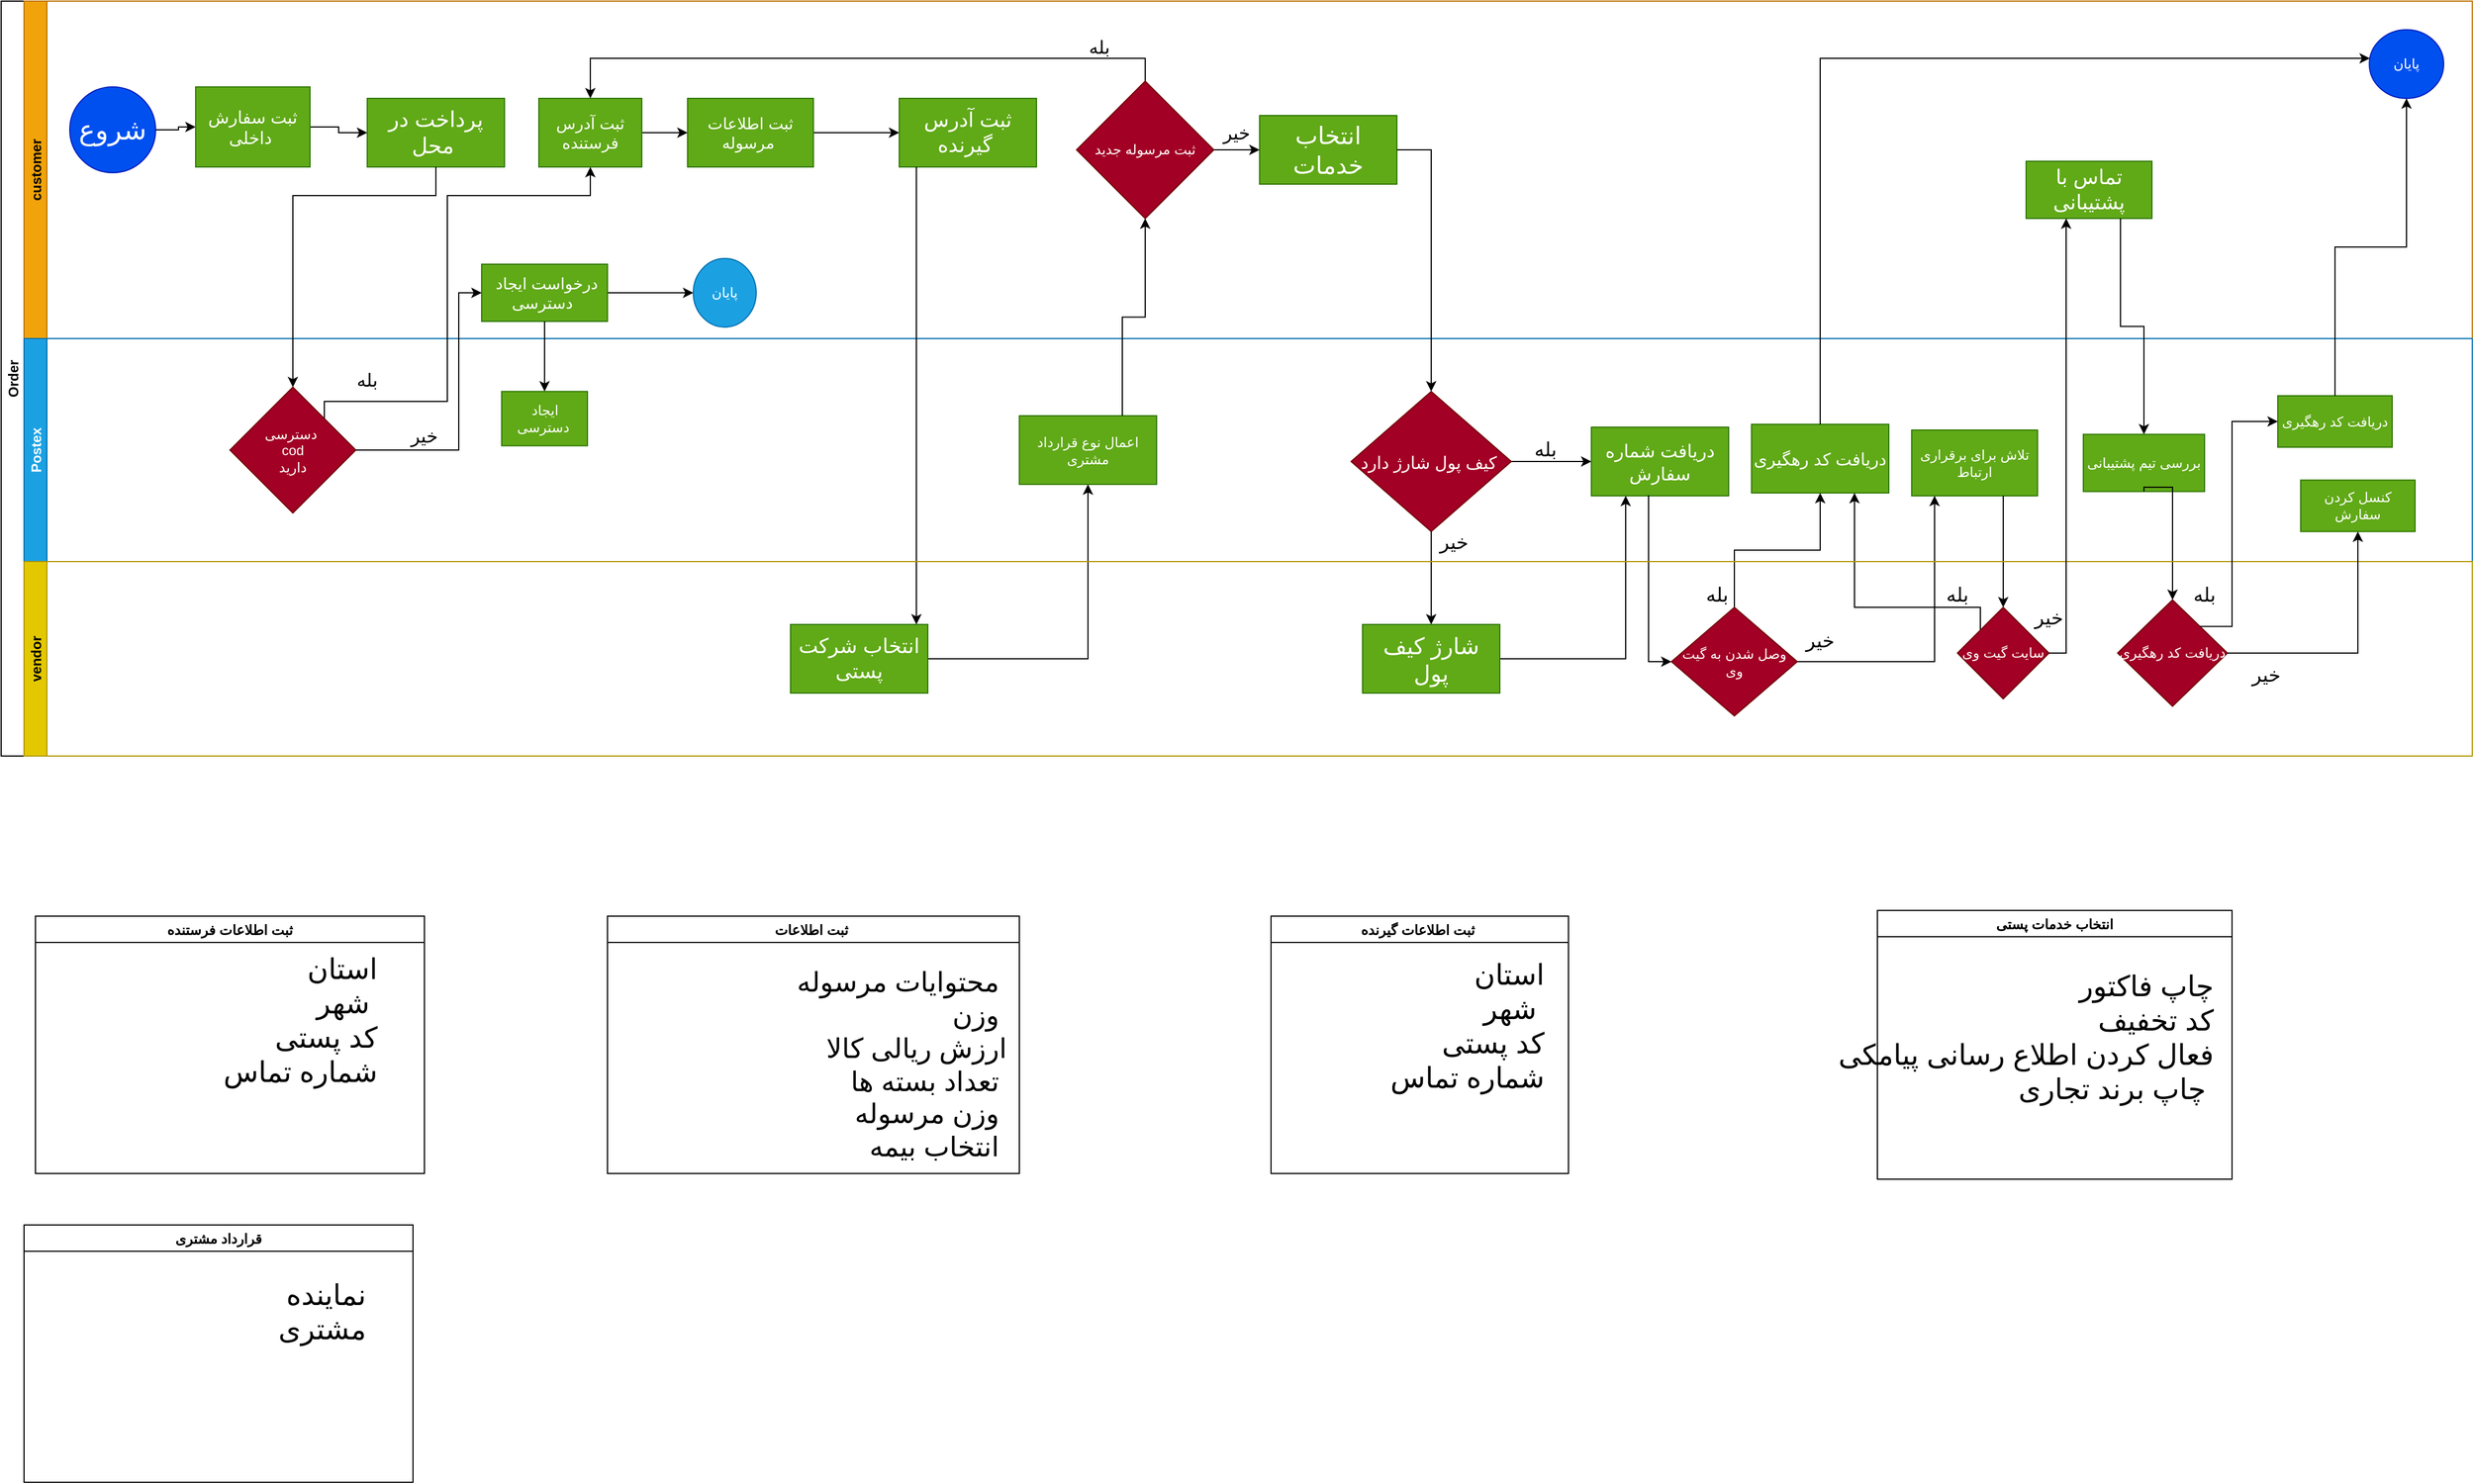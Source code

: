 <mxfile>
    <diagram id="CxXoy3ew8gUjza3bv-u6" name="Page-1">
        <mxGraphModel dx="1199" dy="468" grid="0" gridSize="10" guides="1" tooltips="1" connect="1" arrows="1" fold="1" page="1" pageScale="1" pageWidth="2336" pageHeight="1654" math="0" shadow="0">
            <root>
                <mxCell id="0"/>
                <mxCell id="1" parent="0"/>
                <mxCell id="2" value="Order" style="swimlane;childLayout=stackLayout;resizeParent=1;resizeParentMax=0;horizontal=0;startSize=20;horizontalStack=0;strokeColor=#000000;" parent="1" vertex="1">
                    <mxGeometry x="100" y="220" width="2160" height="660" as="geometry"/>
                </mxCell>
                <mxCell id="3" value="customer" style="swimlane;startSize=20;horizontal=0;fillColor=#f0a30a;fontColor=#000000;strokeColor=#BD7000;" parent="2" vertex="1">
                    <mxGeometry x="20" width="2140" height="295" as="geometry">
                        <mxRectangle x="20" width="1860" height="20" as="alternateBounds"/>
                    </mxGeometry>
                </mxCell>
                <mxCell id="4" value="" style="edgeStyle=orthogonalEdgeStyle;rounded=0;orthogonalLoop=1;jettySize=auto;html=1;" parent="3" source="5" target="7" edge="1">
                    <mxGeometry relative="1" as="geometry"/>
                </mxCell>
                <mxCell id="5" value="&lt;font style=&quot;font-size: 24px&quot;&gt;شروع&lt;/font&gt;" style="ellipse;whiteSpace=wrap;html=1;aspect=fixed;fillColor=#0050ef;strokeColor=#001DBC;fontColor=#ffffff;" parent="3" vertex="1">
                    <mxGeometry x="40" y="75" width="75" height="75" as="geometry"/>
                </mxCell>
                <mxCell id="6" value="" style="edgeStyle=orthogonalEdgeStyle;rounded=0;orthogonalLoop=1;jettySize=auto;html=1;" parent="3" source="7" target="8" edge="1">
                    <mxGeometry relative="1" as="geometry"/>
                </mxCell>
                <mxCell id="7" value="&lt;font style=&quot;font-size: 15px&quot;&gt;ثبت سفارش داخلی&amp;nbsp;&lt;/font&gt;" style="whiteSpace=wrap;html=1;fillColor=#60a917;strokeColor=#2D7600;fontColor=#ffffff;" parent="3" vertex="1">
                    <mxGeometry x="150" y="75" width="100" height="70" as="geometry"/>
                </mxCell>
                <mxCell id="8" value="&lt;font style=&quot;font-size: 19px&quot;&gt;پرداخت در محل&amp;nbsp;&lt;/font&gt;" style="whiteSpace=wrap;html=1;fillColor=#60a917;strokeColor=#2D7600;fontColor=#ffffff;" parent="3" vertex="1">
                    <mxGeometry x="300" y="85" width="120" height="60" as="geometry"/>
                </mxCell>
                <mxCell id="9" value="" style="edgeStyle=orthogonalEdgeStyle;rounded=0;orthogonalLoop=1;jettySize=auto;html=1;" parent="3" source="10" target="12" edge="1">
                    <mxGeometry relative="1" as="geometry"/>
                </mxCell>
                <mxCell id="10" value="&lt;font style=&quot;font-size: 14px&quot;&gt;ثبت آدرس فرستنده&lt;/font&gt;" style="whiteSpace=wrap;html=1;fillColor=#60a917;strokeColor=#2D7600;fontColor=#ffffff;" parent="3" vertex="1">
                    <mxGeometry x="450" y="85" width="90" height="60" as="geometry"/>
                </mxCell>
                <mxCell id="11" value="" style="edgeStyle=orthogonalEdgeStyle;rounded=0;orthogonalLoop=1;jettySize=auto;html=1;" parent="3" source="12" target="13" edge="1">
                    <mxGeometry relative="1" as="geometry"/>
                </mxCell>
                <mxCell id="12" value="&lt;font style=&quot;font-size: 14px&quot;&gt;ثبت اطلاعات مرسوله&amp;nbsp;&lt;/font&gt;" style="whiteSpace=wrap;html=1;fillColor=#60a917;strokeColor=#2D7600;fontColor=#ffffff;" parent="3" vertex="1">
                    <mxGeometry x="580" y="85" width="110" height="60" as="geometry"/>
                </mxCell>
                <mxCell id="13" value="&lt;font style=&quot;font-size: 18px&quot;&gt;ثبت آدرس گیرنده&amp;nbsp;&lt;/font&gt;" style="whiteSpace=wrap;html=1;fillColor=#60a917;strokeColor=#2D7600;fontColor=#ffffff;" parent="3" vertex="1">
                    <mxGeometry x="765" y="85" width="120" height="60" as="geometry"/>
                </mxCell>
                <mxCell id="14" value="&lt;font style=&quot;font-size: 21px&quot;&gt;انتخاب خدمات&lt;/font&gt;" style="rounded=0;whiteSpace=wrap;html=1;fillColor=#60a917;strokeColor=#2D7600;fontColor=#ffffff;" parent="3" vertex="1">
                    <mxGeometry x="1080" y="100" width="120" height="60" as="geometry"/>
                </mxCell>
                <mxCell id="108" value="" style="edgeStyle=none;html=1;" edge="1" parent="3" source="24" target="107">
                    <mxGeometry relative="1" as="geometry"/>
                </mxCell>
                <mxCell id="24" value="&lt;font style=&quot;font-size: 14px&quot;&gt;&amp;nbsp;درخواست ایجاد دسترسی&amp;nbsp;&lt;/font&gt;" style="whiteSpace=wrap;html=1;fontColor=#ffffff;strokeColor=#2D7600;fillColor=#60a917;" parent="3" vertex="1">
                    <mxGeometry x="400" y="230" width="110" height="50" as="geometry"/>
                </mxCell>
                <mxCell id="64" style="edgeStyle=orthogonalEdgeStyle;rounded=0;orthogonalLoop=1;jettySize=auto;html=1;exitX=1;exitY=0.5;exitDx=0;exitDy=0;" parent="3" source="16" target="14" edge="1">
                    <mxGeometry relative="1" as="geometry"/>
                </mxCell>
                <mxCell id="65" style="edgeStyle=orthogonalEdgeStyle;rounded=0;orthogonalLoop=1;jettySize=auto;html=1;exitX=0.5;exitY=0;exitDx=0;exitDy=0;entryX=0.5;entryY=0;entryDx=0;entryDy=0;" parent="3" source="16" target="10" edge="1">
                    <mxGeometry relative="1" as="geometry"/>
                </mxCell>
                <mxCell id="16" value="ثبت مرسوله جدید" style="rhombus;whiteSpace=wrap;html=1;fillColor=#a20025;strokeColor=#6F0000;fontColor=#ffffff;" parent="3" vertex="1">
                    <mxGeometry x="920" y="70" width="120" height="120" as="geometry"/>
                </mxCell>
                <mxCell id="70" value="&lt;font color=&quot;#000000&quot; style=&quot;font-size: 16px&quot;&gt;خیر&lt;/font&gt;" style="text;html=1;strokeColor=none;fillColor=none;align=center;verticalAlign=middle;whiteSpace=wrap;rounded=0;" parent="3" vertex="1">
                    <mxGeometry x="1040" y="105" width="40" height="20" as="geometry"/>
                </mxCell>
                <mxCell id="72" value="&lt;font color=&quot;#000000&quot; style=&quot;font-size: 16px&quot;&gt;بله&lt;/font&gt;" style="text;html=1;strokeColor=none;fillColor=none;align=center;verticalAlign=middle;whiteSpace=wrap;rounded=0;" parent="3" vertex="1">
                    <mxGeometry x="920" y="30" width="40" height="20" as="geometry"/>
                </mxCell>
                <mxCell id="19" value="پایان" style="ellipse;whiteSpace=wrap;html=1;rounded=0;fillColor=#0050ef;strokeColor=#001DBC;fontColor=#ffffff;" parent="3" vertex="1">
                    <mxGeometry x="2050" y="25" width="65" height="60" as="geometry"/>
                </mxCell>
                <mxCell id="81" value="&lt;font style=&quot;font-size: 18px&quot;&gt;تماس با پشتیبانی&lt;/font&gt;" style="rounded=0;whiteSpace=wrap;html=1;fillColor=#60a917;strokeColor=#2D7600;fontColor=#ffffff;" parent="3" vertex="1">
                    <mxGeometry x="1750" y="140" width="110" height="50" as="geometry"/>
                </mxCell>
                <mxCell id="107" value="پایان" style="ellipse;whiteSpace=wrap;html=1;fillColor=#1ba1e2;strokeColor=#006EAF;fontColor=#ffffff;" vertex="1" parent="3">
                    <mxGeometry x="585" y="225" width="55" height="60" as="geometry"/>
                </mxCell>
                <mxCell id="15" value="Postex" style="swimlane;startSize=20;horizontal=0;fillColor=#1ba1e2;fontColor=#ffffff;strokeColor=#006EAF;" parent="2" vertex="1">
                    <mxGeometry x="20" y="295" width="2140" height="195" as="geometry"/>
                </mxCell>
                <mxCell id="18" value="&lt;font style=&quot;font-size: 15px&quot;&gt;دریافت کد رهگیری&lt;/font&gt;" style="whiteSpace=wrap;html=1;rounded=0;fillColor=#60a917;strokeColor=#2D7600;fontColor=#ffffff;" parent="15" vertex="1">
                    <mxGeometry x="1510" y="75" width="120" height="60" as="geometry"/>
                </mxCell>
                <mxCell id="21" value="کنسل کردن سفارش" style="rounded=0;whiteSpace=wrap;html=1;fillColor=#60a917;strokeColor=#2D7600;fontColor=#ffffff;" parent="15" vertex="1">
                    <mxGeometry x="1990" y="123.75" width="100" height="45" as="geometry"/>
                </mxCell>
                <mxCell id="23" value="دسترسی&amp;nbsp;&lt;br&gt;cod&lt;br&gt;دارید" style="rhombus;whiteSpace=wrap;html=1;fontColor=#ffffff;strokeColor=#6F0000;fillColor=#a20025;" parent="15" vertex="1">
                    <mxGeometry x="180" y="42.5" width="110" height="110" as="geometry"/>
                </mxCell>
                <mxCell id="25" style="edgeStyle=orthogonalEdgeStyle;rounded=0;orthogonalLoop=1;jettySize=auto;html=1;exitX=1;exitY=0.5;exitDx=0;exitDy=0;entryX=0;entryY=0.5;entryDx=0;entryDy=0;" parent="15" source="26" target="27" edge="1">
                    <mxGeometry relative="1" as="geometry"/>
                </mxCell>
                <mxCell id="26" value="&lt;font style=&quot;font-size: 15px&quot;&gt;کیف پول شارژ دارد&amp;nbsp;&lt;/font&gt;" style="rhombus;whiteSpace=wrap;html=1;fillColor=#a20025;strokeColor=#6F0000;fontColor=#ffffff;" parent="15" vertex="1">
                    <mxGeometry x="1160" y="46.25" width="140" height="122.5" as="geometry"/>
                </mxCell>
                <mxCell id="27" value="&lt;font style=&quot;font-size: 16px&quot;&gt;دریافت شماره سفارش&lt;/font&gt;" style="whiteSpace=wrap;html=1;rounded=0;fillColor=#60a917;strokeColor=#2D7600;fontColor=#ffffff;" parent="15" vertex="1">
                    <mxGeometry x="1370" y="77.5" width="120" height="60" as="geometry"/>
                </mxCell>
                <mxCell id="58" value="&lt;font style=&quot;font-size: 16px&quot; color=&quot;#000000&quot;&gt;بله&lt;/font&gt;" style="text;html=1;strokeColor=none;fillColor=none;align=center;verticalAlign=middle;whiteSpace=wrap;rounded=0;" parent="15" vertex="1">
                    <mxGeometry x="280" y="26.25" width="40" height="20" as="geometry"/>
                </mxCell>
                <mxCell id="60" value="&lt;font style=&quot;font-size: 16px&quot; color=&quot;#000000&quot;&gt;خیر&lt;/font&gt;" style="text;html=1;strokeColor=none;fillColor=none;align=center;verticalAlign=middle;whiteSpace=wrap;rounded=0;" parent="15" vertex="1">
                    <mxGeometry x="330" y="75" width="40" height="20" as="geometry"/>
                </mxCell>
                <mxCell id="61" value="ایجاد دسترسی&amp;nbsp;" style="whiteSpace=wrap;html=1;fontColor=#ffffff;strokeColor=#2D7600;fillColor=#60a917;" parent="15" vertex="1">
                    <mxGeometry x="417.5" y="46.25" width="75" height="47.5" as="geometry"/>
                </mxCell>
                <mxCell id="67" value="اعمال نوع قرارداد مشتری" style="rounded=0;whiteSpace=wrap;html=1;fillColor=#60a917;strokeColor=#2D7600;fontColor=#ffffff;" parent="15" vertex="1">
                    <mxGeometry x="870" y="67.5" width="120" height="60" as="geometry"/>
                </mxCell>
                <mxCell id="73" value="&lt;font style=&quot;font-size: 17px&quot; color=&quot;#000000&quot;&gt;بله&lt;/font&gt;" style="text;html=1;strokeColor=none;fillColor=none;align=center;verticalAlign=middle;whiteSpace=wrap;rounded=0;" parent="15" vertex="1">
                    <mxGeometry x="1310" y="87.5" width="40" height="20" as="geometry"/>
                </mxCell>
                <mxCell id="75" value="&lt;font style=&quot;font-size: 17px&quot; color=&quot;#000000&quot;&gt;خیر&lt;/font&gt;" style="text;html=1;strokeColor=none;fillColor=none;align=center;verticalAlign=middle;whiteSpace=wrap;rounded=0;" parent="15" vertex="1">
                    <mxGeometry x="1230" y="168.75" width="40" height="20" as="geometry"/>
                </mxCell>
                <mxCell id="33" value="تلاش برای برقراری ارتباط" style="whiteSpace=wrap;html=1;rounded=0;fillColor=#60a917;strokeColor=#2D7600;fontColor=#ffffff;" parent="15" vertex="1">
                    <mxGeometry x="1650" y="80" width="110" height="57.5" as="geometry"/>
                </mxCell>
                <mxCell id="86" value="بررسی تیم پشتیبانی" style="rounded=0;whiteSpace=wrap;html=1;fillColor=#60a917;strokeColor=#2D7600;fontColor=#ffffff;" parent="15" vertex="1">
                    <mxGeometry x="1800" y="83.75" width="106" height="50" as="geometry"/>
                </mxCell>
                <mxCell id="98" value="دریافت کد رهگیری" style="rounded=0;whiteSpace=wrap;html=1;fillColor=#60a917;strokeColor=#2D7600;fontColor=#ffffff;" parent="15" vertex="1">
                    <mxGeometry x="1970" y="50" width="100" height="45" as="geometry"/>
                </mxCell>
                <mxCell id="36" value="" style="edgeStyle=orthogonalEdgeStyle;rounded=0;orthogonalLoop=1;jettySize=auto;html=1;" parent="2" source="13" target="29" edge="1">
                    <mxGeometry relative="1" as="geometry">
                        <Array as="points">
                            <mxPoint x="800" y="440"/>
                            <mxPoint x="800" y="440"/>
                        </Array>
                    </mxGeometry>
                </mxCell>
                <mxCell id="40" value="" style="edgeStyle=orthogonalEdgeStyle;rounded=0;orthogonalLoop=1;jettySize=auto;html=1;" parent="2" source="31" target="18" edge="1">
                    <mxGeometry relative="1" as="geometry"/>
                </mxCell>
                <mxCell id="43" value="" style="edgeStyle=orthogonalEdgeStyle;rounded=0;orthogonalLoop=1;jettySize=auto;html=1;" parent="2" source="8" target="23" edge="1">
                    <mxGeometry relative="1" as="geometry">
                        <Array as="points">
                            <mxPoint x="380" y="170"/>
                            <mxPoint x="255" y="170"/>
                        </Array>
                    </mxGeometry>
                </mxCell>
                <mxCell id="44" style="edgeStyle=orthogonalEdgeStyle;rounded=0;orthogonalLoop=1;jettySize=auto;html=1;exitX=1;exitY=0;exitDx=0;exitDy=0;entryX=0.5;entryY=1;entryDx=0;entryDy=0;" parent="2" source="23" target="10" edge="1">
                    <mxGeometry relative="1" as="geometry">
                        <Array as="points">
                            <mxPoint x="283" y="350"/>
                            <mxPoint x="390" y="350"/>
                            <mxPoint x="390" y="170"/>
                            <mxPoint x="515" y="170"/>
                        </Array>
                    </mxGeometry>
                </mxCell>
                <mxCell id="46" style="edgeStyle=orthogonalEdgeStyle;rounded=0;orthogonalLoop=1;jettySize=auto;html=1;exitX=1;exitY=0.5;exitDx=0;exitDy=0;entryX=0.5;entryY=0;entryDx=0;entryDy=0;" parent="2" source="14" target="26" edge="1">
                    <mxGeometry relative="1" as="geometry"/>
                </mxCell>
                <mxCell id="47" value="" style="edgeStyle=orthogonalEdgeStyle;rounded=0;orthogonalLoop=1;jettySize=auto;html=1;" parent="2" source="26" target="35" edge="1">
                    <mxGeometry relative="1" as="geometry"/>
                </mxCell>
                <mxCell id="48" style="edgeStyle=orthogonalEdgeStyle;rounded=0;orthogonalLoop=1;jettySize=auto;html=1;exitX=1;exitY=0.5;exitDx=0;exitDy=0;entryX=0.25;entryY=1;entryDx=0;entryDy=0;" parent="2" source="35" target="27" edge="1">
                    <mxGeometry relative="1" as="geometry"/>
                </mxCell>
                <mxCell id="49" style="edgeStyle=orthogonalEdgeStyle;rounded=0;orthogonalLoop=1;jettySize=auto;html=1;entryX=0;entryY=0.5;entryDx=0;entryDy=0;" parent="2" target="31" edge="1">
                    <mxGeometry relative="1" as="geometry">
                        <mxPoint x="1440" y="432" as="sourcePoint"/>
                        <Array as="points">
                            <mxPoint x="1440" y="432"/>
                            <mxPoint x="1440" y="578"/>
                        </Array>
                    </mxGeometry>
                </mxCell>
                <mxCell id="22" style="edgeStyle=orthogonalEdgeStyle;rounded=0;orthogonalLoop=1;jettySize=auto;html=1;exitX=1;exitY=0.5;exitDx=0;exitDy=0;entryX=0;entryY=0.5;entryDx=0;entryDy=0;" parent="2" source="23" target="24" edge="1">
                    <mxGeometry relative="1" as="geometry">
                        <Array as="points">
                            <mxPoint x="400" y="393"/>
                            <mxPoint x="400" y="255"/>
                        </Array>
                    </mxGeometry>
                </mxCell>
                <mxCell id="62" value="" style="edgeStyle=orthogonalEdgeStyle;rounded=0;orthogonalLoop=1;jettySize=auto;html=1;" parent="2" source="24" target="61" edge="1">
                    <mxGeometry relative="1" as="geometry"/>
                </mxCell>
                <mxCell id="68" style="edgeStyle=orthogonalEdgeStyle;rounded=0;orthogonalLoop=1;jettySize=auto;html=1;exitX=1;exitY=0.5;exitDx=0;exitDy=0;entryX=0.5;entryY=1;entryDx=0;entryDy=0;" parent="2" source="29" target="67" edge="1">
                    <mxGeometry relative="1" as="geometry"/>
                </mxCell>
                <mxCell id="69" style="edgeStyle=orthogonalEdgeStyle;rounded=0;orthogonalLoop=1;jettySize=auto;html=1;exitX=0.75;exitY=0;exitDx=0;exitDy=0;entryX=0.5;entryY=1;entryDx=0;entryDy=0;" parent="2" source="67" target="16" edge="1">
                    <mxGeometry relative="1" as="geometry"/>
                </mxCell>
                <mxCell id="17" value="" style="edgeStyle=orthogonalEdgeStyle;rounded=0;orthogonalLoop=1;jettySize=auto;html=1;" parent="2" source="18" target="19" edge="1">
                    <mxGeometry relative="1" as="geometry">
                        <Array as="points">
                            <mxPoint x="1590" y="50"/>
                        </Array>
                    </mxGeometry>
                </mxCell>
                <mxCell id="30" value="" style="edgeStyle=orthogonalEdgeStyle;rounded=0;orthogonalLoop=1;jettySize=auto;html=1;" parent="2" source="31" target="33" edge="1">
                    <mxGeometry relative="1" as="geometry">
                        <Array as="points">
                            <mxPoint x="1690" y="578"/>
                        </Array>
                    </mxGeometry>
                </mxCell>
                <mxCell id="32" value="" style="edgeStyle=orthogonalEdgeStyle;rounded=0;orthogonalLoop=1;jettySize=auto;html=1;" parent="2" source="33" target="34" edge="1">
                    <mxGeometry relative="1" as="geometry">
                        <Array as="points">
                            <mxPoint x="1750" y="460"/>
                            <mxPoint x="1750" y="460"/>
                        </Array>
                    </mxGeometry>
                </mxCell>
                <mxCell id="78" style="edgeStyle=orthogonalEdgeStyle;rounded=0;orthogonalLoop=1;jettySize=auto;html=1;exitX=0;exitY=0;exitDx=0;exitDy=0;entryX=0.75;entryY=1;entryDx=0;entryDy=0;" parent="2" source="34" target="18" edge="1">
                    <mxGeometry relative="1" as="geometry">
                        <Array as="points">
                            <mxPoint x="1730" y="530"/>
                            <mxPoint x="1620" y="530"/>
                        </Array>
                    </mxGeometry>
                </mxCell>
                <mxCell id="90" style="edgeStyle=orthogonalEdgeStyle;rounded=0;orthogonalLoop=1;jettySize=auto;html=1;exitX=0.5;exitY=1;exitDx=0;exitDy=0;" parent="2" source="86" target="88" edge="1">
                    <mxGeometry relative="1" as="geometry">
                        <Array as="points">
                            <mxPoint x="1898" y="425"/>
                        </Array>
                    </mxGeometry>
                </mxCell>
                <mxCell id="28" value="vendor" style="swimlane;startSize=20;horizontal=0;fillColor=#e3c800;fontColor=#000000;strokeColor=#B09500;" parent="2" vertex="1">
                    <mxGeometry x="20" y="490" width="2140" height="170" as="geometry"/>
                </mxCell>
                <mxCell id="29" value="&lt;font style=&quot;font-size: 18px&quot;&gt;انتخاب شرکت پستی&lt;/font&gt;" style="whiteSpace=wrap;html=1;fillColor=#60a917;strokeColor=#2D7600;fontColor=#ffffff;" parent="28" vertex="1">
                    <mxGeometry x="670" y="55" width="120" height="60" as="geometry"/>
                </mxCell>
                <mxCell id="31" value="وصل شدن به گیت وی" style="rhombus;whiteSpace=wrap;html=1;rounded=0;fillColor=#a20025;strokeColor=#6F0000;fontColor=#ffffff;" parent="28" vertex="1">
                    <mxGeometry x="1440" y="40" width="110" height="95" as="geometry"/>
                </mxCell>
                <mxCell id="34" value="سایت گیت وی" style="rhombus;whiteSpace=wrap;html=1;rounded=0;fillColor=#a20025;strokeColor=#6F0000;fontColor=#ffffff;" parent="28" vertex="1">
                    <mxGeometry x="1690" y="40" width="80" height="80" as="geometry"/>
                </mxCell>
                <mxCell id="35" value="&lt;font style=&quot;font-size: 20px&quot;&gt;شارژ کیف پول&lt;/font&gt;" style="whiteSpace=wrap;html=1;fontColor=#ffffff;strokeColor=#2D7600;fillColor=#60a917;" parent="28" vertex="1">
                    <mxGeometry x="1170" y="55" width="120" height="60" as="geometry"/>
                </mxCell>
                <mxCell id="77" value="&lt;font style=&quot;font-size: 17px&quot; color=&quot;#000000&quot;&gt;بله&lt;/font&gt;" style="text;html=1;strokeColor=none;fillColor=none;align=center;verticalAlign=middle;whiteSpace=wrap;rounded=0;" parent="28" vertex="1">
                    <mxGeometry x="1460" y="20" width="40" height="20" as="geometry"/>
                </mxCell>
                <mxCell id="79" value="&lt;font color=&quot;#000000&quot; style=&quot;font-size: 17px&quot;&gt;بله&lt;/font&gt;" style="text;html=1;strokeColor=none;fillColor=none;align=center;verticalAlign=middle;whiteSpace=wrap;rounded=0;" parent="28" vertex="1">
                    <mxGeometry x="1670" y="20" width="40" height="20" as="geometry"/>
                </mxCell>
                <mxCell id="82" value="&lt;font color=&quot;#000000&quot; style=&quot;font-size: 17px&quot;&gt;خیر&lt;/font&gt;" style="text;html=1;strokeColor=none;fillColor=none;align=center;verticalAlign=middle;whiteSpace=wrap;rounded=0;" parent="28" vertex="1">
                    <mxGeometry x="1750" y="40" width="40" height="20" as="geometry"/>
                </mxCell>
                <mxCell id="88" value="دریافت کد رهگیری" style="rhombus;whiteSpace=wrap;html=1;fillColor=#a20025;strokeColor=#6F0000;fontColor=#ffffff;" parent="28" vertex="1">
                    <mxGeometry x="1830" y="33.5" width="96" height="93" as="geometry"/>
                </mxCell>
                <mxCell id="93" value="&lt;font color=&quot;#000000&quot; style=&quot;font-size: 17px&quot;&gt;بله&lt;/font&gt;" style="text;html=1;strokeColor=none;fillColor=none;align=center;verticalAlign=middle;whiteSpace=wrap;rounded=0;" parent="28" vertex="1">
                    <mxGeometry x="1886" y="20" width="40" height="20" as="geometry"/>
                </mxCell>
                <mxCell id="92" value="&lt;font color=&quot;#000000&quot; style=&quot;font-size: 17px&quot;&gt;خیر&lt;/font&gt;" style="text;html=1;strokeColor=none;fillColor=none;align=center;verticalAlign=middle;whiteSpace=wrap;rounded=0;" parent="28" vertex="1">
                    <mxGeometry x="1940" y="90" width="40" height="20" as="geometry"/>
                </mxCell>
                <mxCell id="96" style="edgeStyle=orthogonalEdgeStyle;rounded=0;orthogonalLoop=1;jettySize=auto;html=1;exitX=1;exitY=0.5;exitDx=0;exitDy=0;" parent="2" source="88" target="21" edge="1">
                    <mxGeometry relative="1" as="geometry"/>
                </mxCell>
                <mxCell id="100" style="edgeStyle=orthogonalEdgeStyle;rounded=0;orthogonalLoop=1;jettySize=auto;html=1;exitX=1;exitY=0;exitDx=0;exitDy=0;entryX=0;entryY=0.5;entryDx=0;entryDy=0;" parent="2" source="88" target="98" edge="1">
                    <mxGeometry relative="1" as="geometry">
                        <mxPoint x="1980" y="360" as="targetPoint"/>
                        <Array as="points">
                            <mxPoint x="1950" y="547"/>
                            <mxPoint x="1950" y="368"/>
                        </Array>
                    </mxGeometry>
                </mxCell>
                <mxCell id="101" style="edgeStyle=orthogonalEdgeStyle;rounded=0;orthogonalLoop=1;jettySize=auto;html=1;exitX=0.5;exitY=0;exitDx=0;exitDy=0;" parent="2" source="98" target="19" edge="1">
                    <mxGeometry relative="1" as="geometry"/>
                </mxCell>
                <mxCell id="80" style="edgeStyle=orthogonalEdgeStyle;rounded=0;orthogonalLoop=1;jettySize=auto;html=1;exitX=1;exitY=0.5;exitDx=0;exitDy=0;" parent="2" source="34" target="81" edge="1">
                    <mxGeometry relative="1" as="geometry">
                        <mxPoint x="1810" y="210" as="targetPoint"/>
                        <Array as="points">
                            <mxPoint x="1805" y="570"/>
                        </Array>
                    </mxGeometry>
                </mxCell>
                <mxCell id="102" style="edgeStyle=orthogonalEdgeStyle;rounded=0;orthogonalLoop=1;jettySize=auto;html=1;exitX=0.75;exitY=1;exitDx=0;exitDy=0;" parent="2" source="81" target="86" edge="1">
                    <mxGeometry relative="1" as="geometry"/>
                </mxCell>
                <mxCell id="50" value="ثبت اطلاعات فرستنده" style="swimlane;fontColor=#000000;" parent="1" vertex="1">
                    <mxGeometry x="130" y="1020" width="340" height="225" as="geometry">
                        <mxRectangle x="130" y="1140" width="90" height="23" as="alternateBounds"/>
                    </mxGeometry>
                </mxCell>
                <mxCell id="51" value="&lt;span style=&quot;font-size: 25px&quot;&gt;&lt;font color=&quot;#000000&quot;&gt;استان&lt;br&gt;شهر&amp;nbsp;&lt;br&gt;کد پستی&lt;br&gt;&amp;nbsp;شماره تماس&lt;/font&gt;&lt;/span&gt;" style="text;html=1;align=right;verticalAlign=middle;resizable=0;points=[];autosize=1;strokeColor=none;fontColor=#FFFFFF;" parent="50" vertex="1">
                    <mxGeometry x="180" y="50" width="120" height="80" as="geometry"/>
                </mxCell>
                <mxCell id="52" value="انتخاب خدمات پستی" style="swimlane;startSize=23;fontColor=#000000;" parent="1" vertex="1">
                    <mxGeometry x="1740" y="1015" width="310" height="235" as="geometry"/>
                </mxCell>
                <mxCell id="53" value="&lt;div style=&quot;font-size: 25px&quot;&gt;&lt;font style=&quot;font-size: 25px&quot; color=&quot;#000000&quot;&gt;چاپ فاکتور&lt;/font&gt;&lt;/div&gt;&lt;div style=&quot;font-size: 25px&quot;&gt;&lt;span&gt;&lt;font style=&quot;font-size: 25px&quot; color=&quot;#000000&quot;&gt;کد تخفیف&lt;/font&gt;&lt;/span&gt;&lt;/div&gt;&lt;div style=&quot;font-size: 25px&quot;&gt;&lt;span&gt;&lt;font style=&quot;font-size: 25px&quot; color=&quot;#000000&quot;&gt;فعال کردن اطلاع رسانی پیامکی&lt;/font&gt;&lt;/span&gt;&lt;/div&gt;&lt;div style=&quot;font-size: 25px&quot;&gt;&lt;font style=&quot;font-size: 25px&quot; color=&quot;#000000&quot;&gt;چاپ برند تجاری&amp;nbsp;&lt;/font&gt;&lt;/div&gt;" style="text;html=1;align=right;verticalAlign=middle;resizable=0;points=[];autosize=1;strokeColor=none;fontColor=#FFFFFF;" parent="52" vertex="1">
                    <mxGeometry x="15" y="80" width="280" height="60" as="geometry"/>
                </mxCell>
                <mxCell id="54" value="ثبت اطلاعات " style="swimlane;fontColor=#000000;" parent="1" vertex="1">
                    <mxGeometry x="630" y="1020" width="360" height="225" as="geometry"/>
                </mxCell>
                <mxCell id="55" value="&lt;font style=&quot;font-size: 24px&quot; color=&quot;#000000&quot;&gt;محتوایات مرسوله&amp;nbsp;&lt;br&gt;&lt;/font&gt;&lt;font style=&quot;font-size: 24px&quot;&gt;&lt;font style=&quot;font-size: 24px&quot; color=&quot;#000000&quot;&gt;وزن&amp;nbsp;&lt;br&gt;ارزش ریالی کالا&lt;br&gt;تعداد بسته ها&amp;nbsp;&lt;br&gt;وزن مرسوله&amp;nbsp;&lt;br&gt;انتخاب بیمه&amp;nbsp;&lt;/font&gt;&lt;br&gt;&lt;/font&gt;" style="text;html=1;align=right;verticalAlign=middle;resizable=0;points=[];autosize=1;strokeColor=none;fontColor=#FFFFFF;" parent="54" vertex="1">
                    <mxGeometry x="190" y="75" width="160" height="110" as="geometry"/>
                </mxCell>
                <mxCell id="56" value="ثبت اطلاعات گیرنده " style="swimlane;fontColor=#000000;" parent="1" vertex="1">
                    <mxGeometry x="1210" y="1020" width="260" height="225" as="geometry"/>
                </mxCell>
                <mxCell id="57" value="&lt;span style=&quot;font-size: 25px&quot;&gt;&lt;font color=&quot;#000000&quot;&gt;استان&lt;br&gt;شهر&amp;nbsp;&lt;br&gt;کد پستی&lt;br&gt;&amp;nbsp;شماره تماس&lt;/font&gt;&lt;/span&gt;" style="text;html=1;align=right;verticalAlign=middle;resizable=0;points=[];autosize=1;strokeColor=none;fontColor=#FFFFFF;" parent="56" vertex="1">
                    <mxGeometry x="120" y="55" width="120" height="80" as="geometry"/>
                </mxCell>
                <mxCell id="76" value="&lt;font style=&quot;font-size: 17px&quot; color=&quot;#000000&quot;&gt;خیر&lt;/font&gt;" style="text;html=1;strokeColor=none;fillColor=none;align=center;verticalAlign=middle;whiteSpace=wrap;rounded=0;" parent="1" vertex="1">
                    <mxGeometry x="1670" y="770" width="40" height="20" as="geometry"/>
                </mxCell>
                <mxCell id="103" value="قرارداد مشتری" style="swimlane;fontColor=#000000;" parent="1" vertex="1">
                    <mxGeometry x="120" y="1290" width="340" height="225" as="geometry">
                        <mxRectangle x="130" y="1140" width="90" height="23" as="alternateBounds"/>
                    </mxGeometry>
                </mxCell>
                <mxCell id="104" value="&lt;font color=&quot;#000000&quot;&gt;&lt;span style=&quot;font-size: 25px&quot;&gt;نماینده&lt;br&gt;مشتری&lt;br&gt;&lt;br&gt;&lt;/span&gt;&lt;/font&gt;" style="text;html=1;align=right;verticalAlign=middle;resizable=0;points=[];autosize=1;strokeColor=none;fontColor=#FFFFFF;" parent="103" vertex="1">
                    <mxGeometry x="230" y="60" width="70" height="60" as="geometry"/>
                </mxCell>
            </root>
        </mxGraphModel>
    </diagram>
</mxfile>